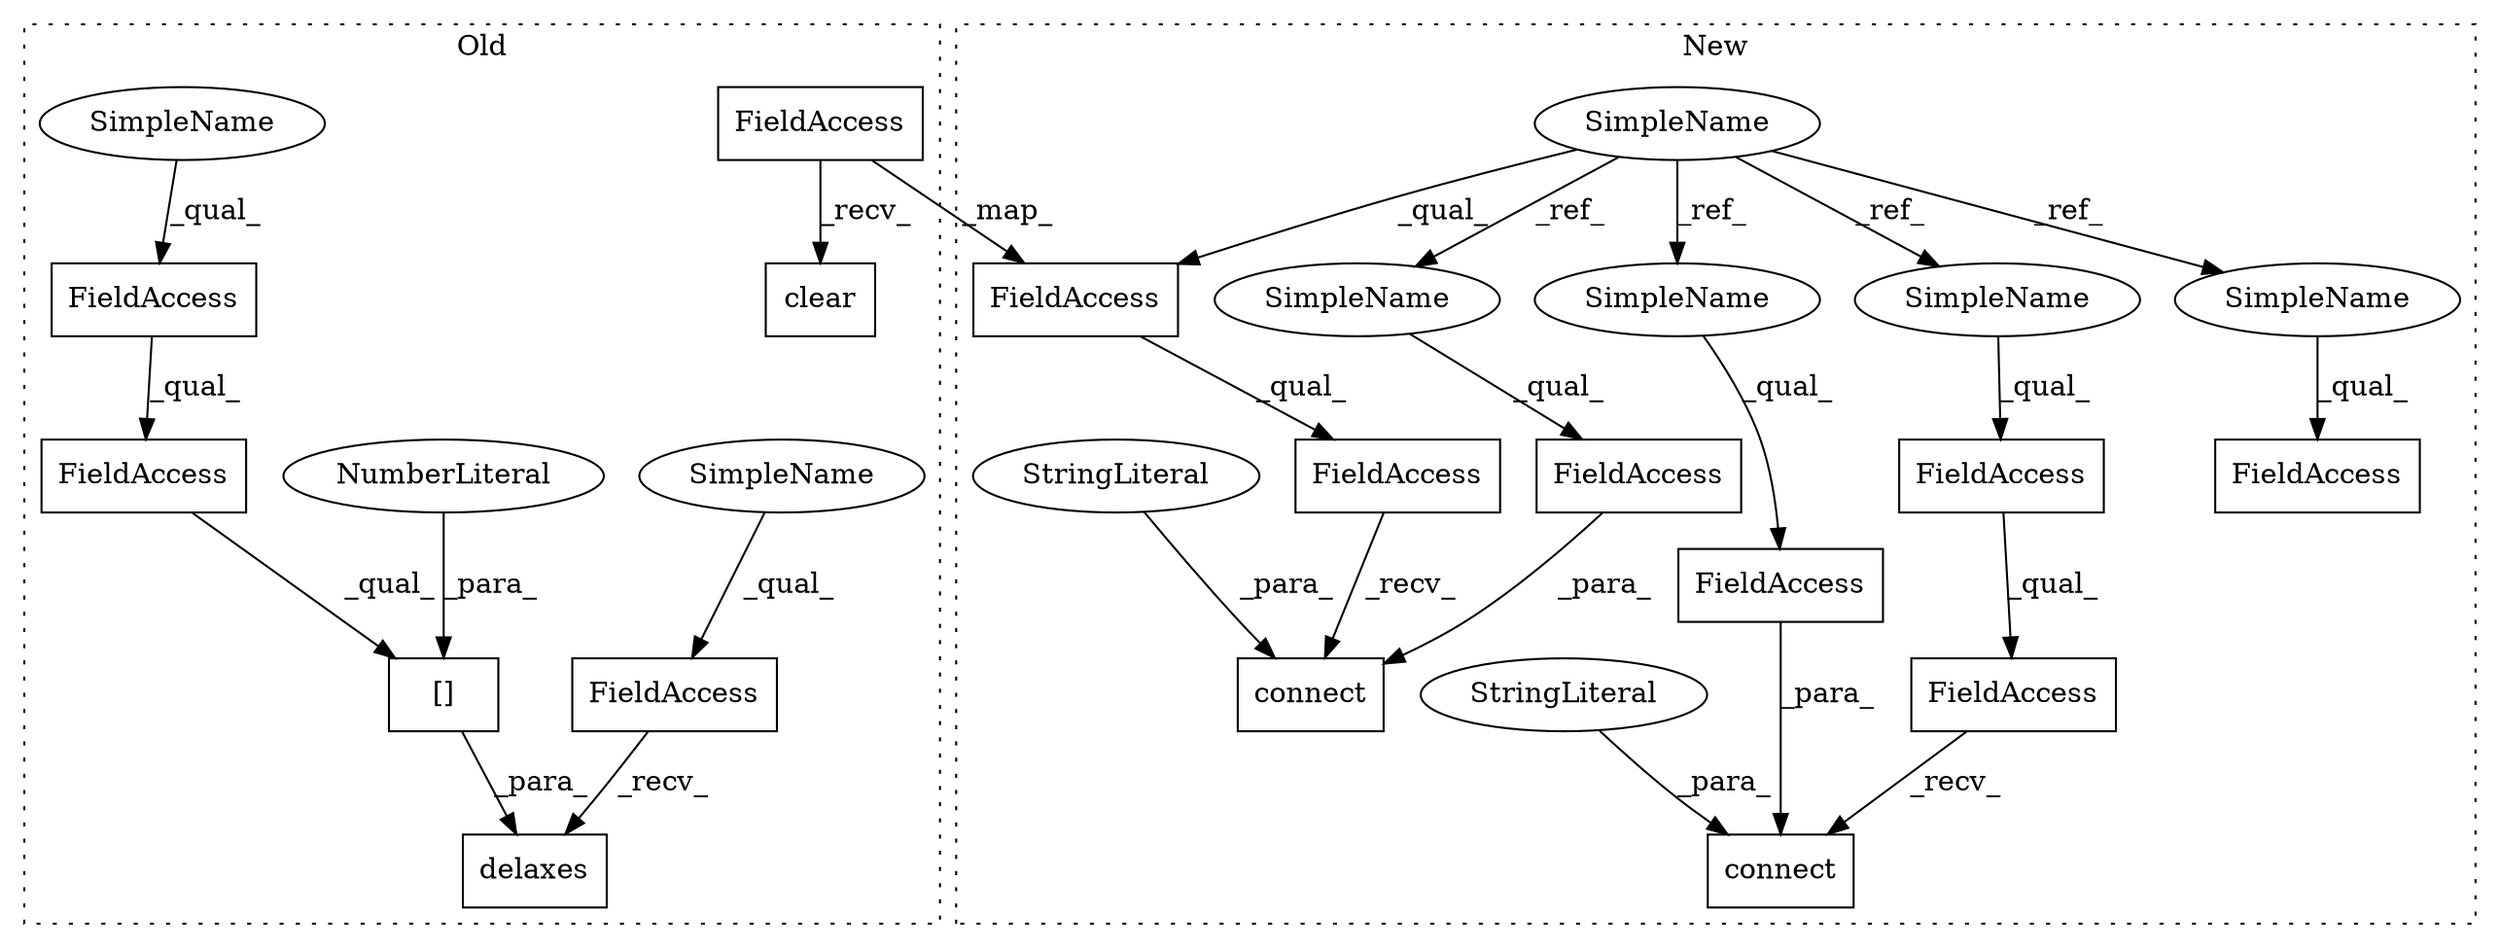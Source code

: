 digraph G {
subgraph cluster0 {
1 [label="[]" a="2" s="9662,9680" l="17,1" shape="box"];
4 [label="FieldAccess" a="22" s="9662" l="16" shape="box"];
5 [label="NumberLiteral" a="34" s="9679" l="1" shape="ellipse"];
7 [label="FieldAccess" a="22" s="9662" l="11" shape="box"];
10 [label="FieldAccess" a="22" s="9642" l="11" shape="box"];
13 [label="delaxes" a="32" s="9654,9681" l="8,1" shape="box"];
19 [label="FieldAccess" a="22" s="9619" l="9" shape="box"];
20 [label="clear" a="32" s="9629" l="7" shape="box"];
25 [label="SimpleName" a="42" s="9642" l="4" shape="ellipse"];
26 [label="SimpleName" a="42" s="9662" l="4" shape="ellipse"];
label = "Old";
style="dotted";
}
subgraph cluster1 {
2 [label="connect" a="32" s="11012,11046" l="8,1" shape="box"];
3 [label="FieldAccess" a="22" s="11035" l="11" shape="box"];
6 [label="FieldAccess" a="22" s="10992" l="19" shape="box"];
8 [label="SimpleName" a="42" s="10479" l="4" shape="ellipse"];
9 [label="FieldAccess" a="22" s="10992" l="9" shape="box"];
11 [label="FieldAccess" a="22" s="11096" l="11" shape="box"];
12 [label="FieldAccess" a="22" s="10865" l="15" shape="box"];
14 [label="StringLiteral" a="45" s="11020" l="14" shape="ellipse"];
15 [label="connect" a="32" s="11073,11107" l="8,1" shape="box"];
16 [label="FieldAccess" a="22" s="11053" l="19" shape="box"];
17 [label="StringLiteral" a="45" s="11081" l="14" shape="ellipse"];
18 [label="FieldAccess" a="22" s="11053" l="9" shape="box"];
21 [label="SimpleName" a="42" s="11035" l="4" shape="ellipse"];
22 [label="SimpleName" a="42" s="11096" l="4" shape="ellipse"];
23 [label="SimpleName" a="42" s="10992" l="4" shape="ellipse"];
24 [label="SimpleName" a="42" s="10865" l="4" shape="ellipse"];
label = "New";
style="dotted";
}
1 -> 13 [label="_para_"];
3 -> 2 [label="_para_"];
4 -> 1 [label="_qual_"];
5 -> 1 [label="_para_"];
6 -> 2 [label="_recv_"];
7 -> 4 [label="_qual_"];
8 -> 23 [label="_ref_"];
8 -> 18 [label="_qual_"];
8 -> 22 [label="_ref_"];
8 -> 24 [label="_ref_"];
8 -> 21 [label="_ref_"];
9 -> 6 [label="_qual_"];
10 -> 13 [label="_recv_"];
11 -> 15 [label="_para_"];
14 -> 2 [label="_para_"];
16 -> 15 [label="_recv_"];
17 -> 15 [label="_para_"];
18 -> 16 [label="_qual_"];
19 -> 18 [label="_map_"];
19 -> 20 [label="_recv_"];
21 -> 3 [label="_qual_"];
22 -> 11 [label="_qual_"];
23 -> 9 [label="_qual_"];
24 -> 12 [label="_qual_"];
25 -> 10 [label="_qual_"];
26 -> 7 [label="_qual_"];
}